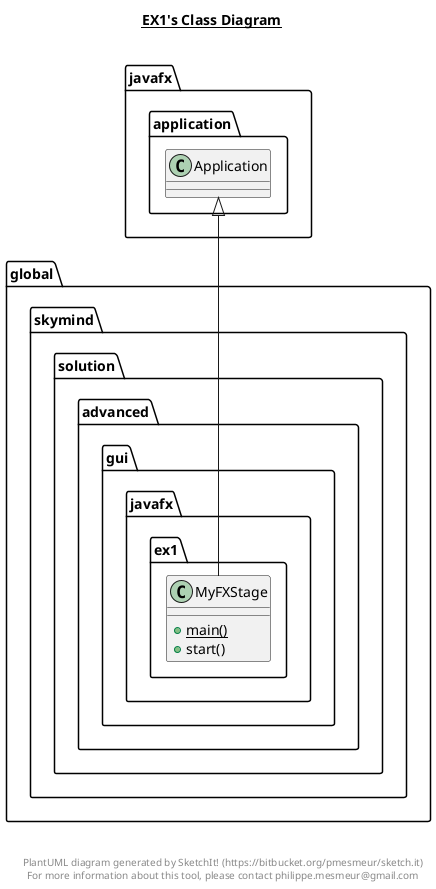 @startuml

title __EX1's Class Diagram__\n

  namespace global.skymind {
    namespace solution.advanced.gui.javafx.ex1 {
      class global.skymind.solution.advanced.gui.javafx.ex1.MyFXStage {
          {static} + main()
          + start()
      }
    }
  }
  

  global.skymind.solution.advanced.gui.javafx.ex1.MyFXStage -up-|> javafx.application.Application


right footer


PlantUML diagram generated by SketchIt! (https://bitbucket.org/pmesmeur/sketch.it)
For more information about this tool, please contact philippe.mesmeur@gmail.com
endfooter

@enduml
